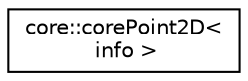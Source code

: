 digraph "Graphical Class Hierarchy"
{
  edge [fontname="Helvetica",fontsize="10",labelfontname="Helvetica",labelfontsize="10"];
  node [fontname="Helvetica",fontsize="10",shape=record];
  rankdir="LR";
  Node1 [label="core::corePoint2D\<\l info \>",height=0.2,width=0.4,color="black", fillcolor="white", style="filled",URL="$structcore_1_1core_point2_d.html"];
}
